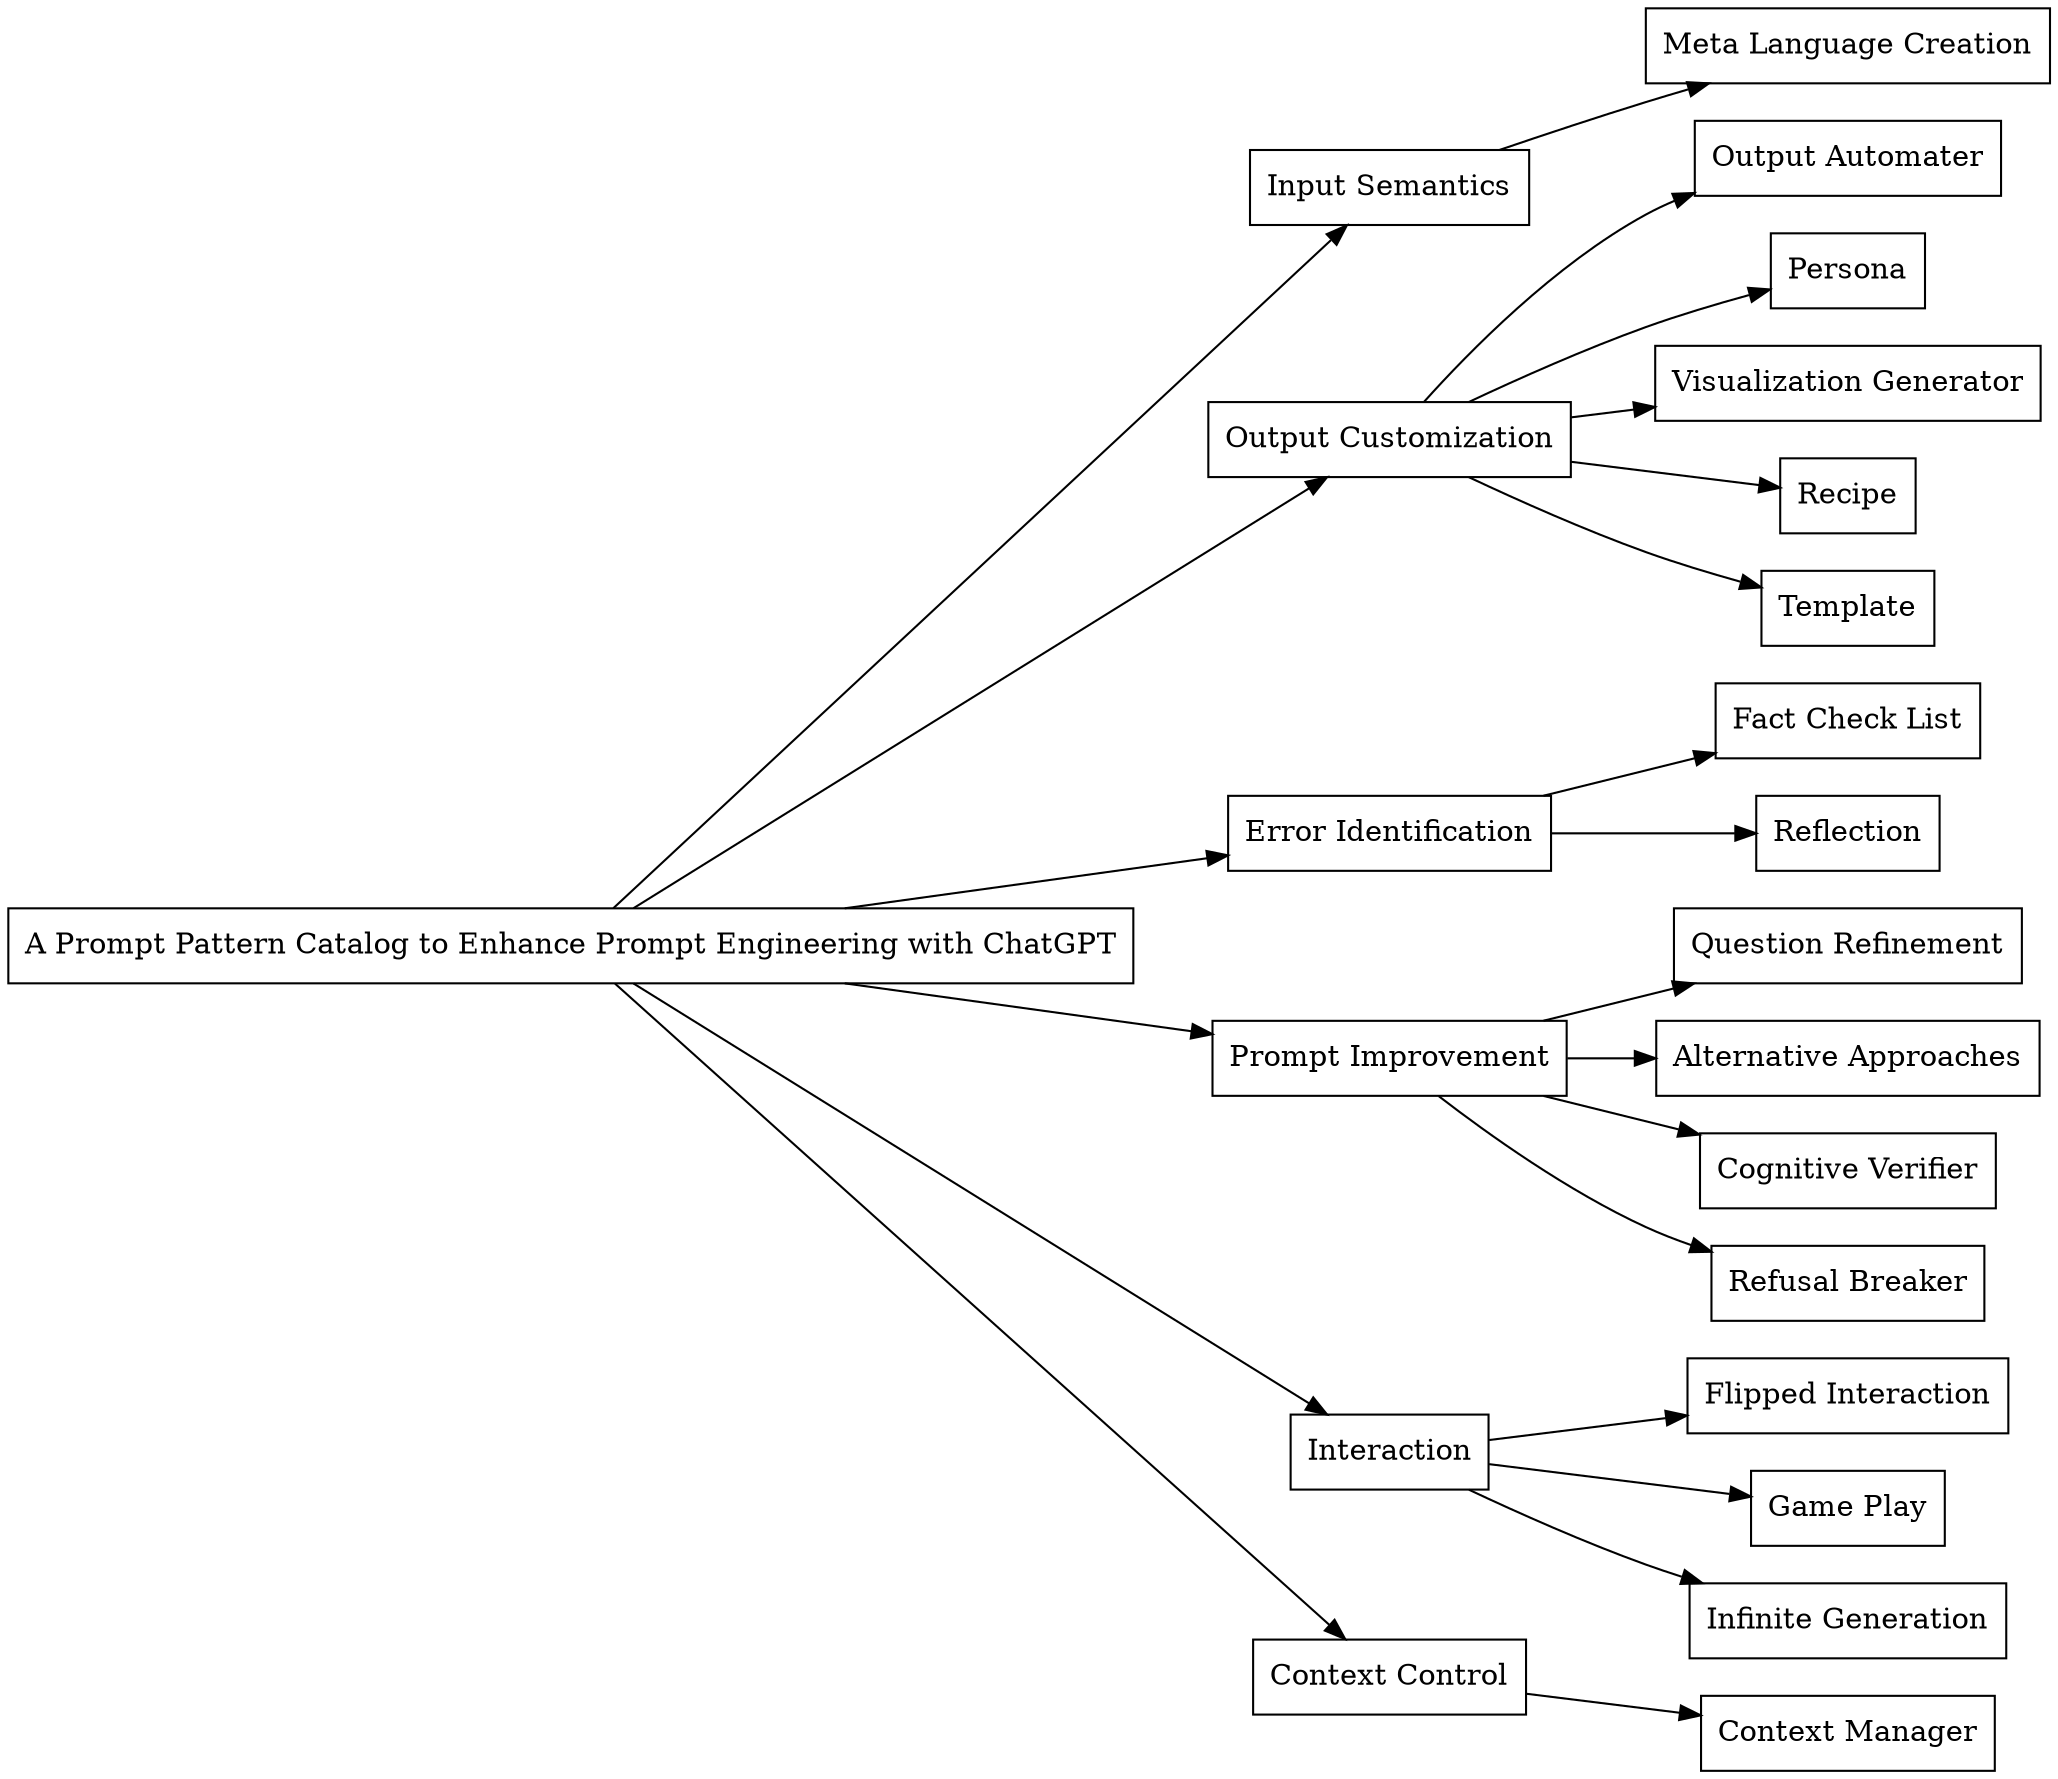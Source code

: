 digraph G {
rankdir=LR;
"A Prompt Pattern Catalog to Enhance Prompt Engineering with ChatGPT" [shape=box];
"Input Semantics" [shape=box];
"A Prompt Pattern Catalog to Enhance Prompt Engineering with ChatGPT" -> "Input Semantics";
"Meta Language Creation" [shape=box];
"Input Semantics" -> "Meta Language Creation";
"Output Customization" [shape=box];
"A Prompt Pattern Catalog to Enhance Prompt Engineering with ChatGPT" -> "Output Customization";
"Output Automater" [shape=box];
"Output Customization" -> "Output Automater";
Persona [shape=box];
"Output Customization" -> Persona;
"Visualization Generator" [shape=box];
"Output Customization" -> "Visualization Generator";
Recipe [shape=box];
"Output Customization" -> Recipe;
Template [shape=box];
"Output Customization" -> Template;
"Error Identification" [shape=box];
"A Prompt Pattern Catalog to Enhance Prompt Engineering with ChatGPT" -> "Error Identification";
"Fact Check List" [shape=box];
"Error Identification" -> "Fact Check List";
Reflection [shape=box];
"Error Identification" -> Reflection;
"Prompt Improvement" [shape=box];
"A Prompt Pattern Catalog to Enhance Prompt Engineering with ChatGPT" -> "Prompt Improvement";
"Question Refinement" [shape=box];
"Prompt Improvement" -> "Question Refinement";
"Alternative Approaches" [shape=box];
"Prompt Improvement" -> "Alternative Approaches";
"Cognitive Verifier" [shape=box];
"Prompt Improvement" -> "Cognitive Verifier";
"Refusal Breaker" [shape=box];
"Prompt Improvement" -> "Refusal Breaker";
Interaction [shape=box];
"A Prompt Pattern Catalog to Enhance Prompt Engineering with ChatGPT" -> Interaction;
"Flipped Interaction" [shape=box];
Interaction -> "Flipped Interaction";
"Game Play" [shape=box];
Interaction -> "Game Play";
"Infinite Generation" [shape=box];
Interaction -> "Infinite Generation";
"Context Control" [shape=box];
"A Prompt Pattern Catalog to Enhance Prompt Engineering with ChatGPT" -> "Context Control";
"Context Manager" [shape=box];
"Context Control" -> "Context Manager";
}
